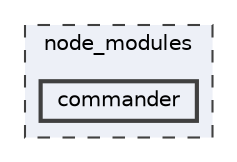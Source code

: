 digraph "node_modules/commander"
{
 // LATEX_PDF_SIZE
  bgcolor="transparent";
  edge [fontname=Helvetica,fontsize=10,labelfontname=Helvetica,labelfontsize=10];
  node [fontname=Helvetica,fontsize=10,shape=box,height=0.2,width=0.4];
  compound=true
  subgraph clusterdir_acd06b18086a0dd2ae699b1e0b775be8 {
    graph [ bgcolor="#edf0f7", pencolor="grey25", label="node_modules", fontname=Helvetica,fontsize=10 style="filled,dashed", URL="dir_acd06b18086a0dd2ae699b1e0b775be8.html",tooltip=""]
  dir_928a54c0e013cd37665288676b95d4b8 [label="commander", fillcolor="#edf0f7", color="grey25", style="filled,bold", URL="dir_928a54c0e013cd37665288676b95d4b8.html",tooltip=""];
  }
}

